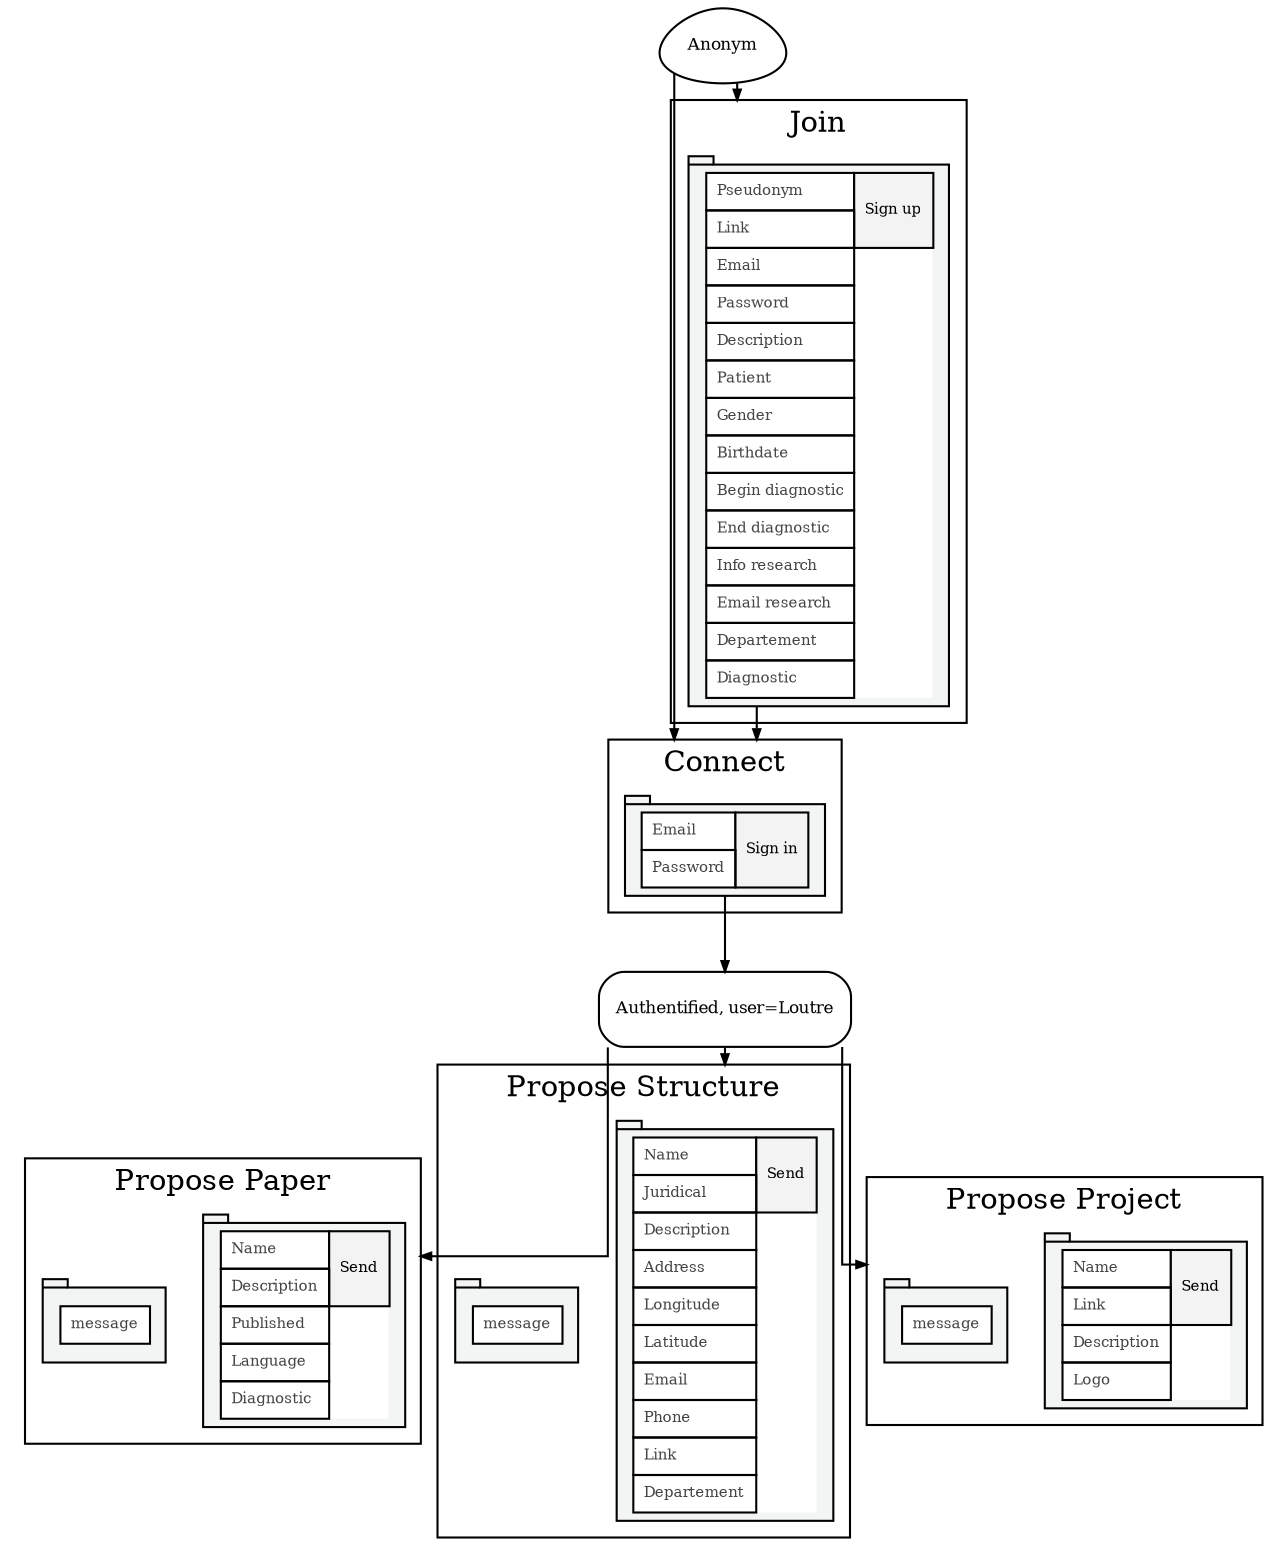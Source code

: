 graph siteRefUser {
  //! `dot -Tpng > roots.png roots.dot`

  graph [splines=ortho, compound=true, rankdir=TB];

  node [fontsize=8];
  edge [arrowsize=0.5];


  # Actor

  nodeUser [label = "Anonym", shape=egg];

  # View

  subgraph clusterTitleConnect {
    label="Connect";
    nodeFormUserConnect [label=<
      <TABLE BORDER="0" CELLBORDER="1" CELLSPACING="0" CELLPADDING="4" BGCOLOR="white">
        <TR>
  	      <TD ALIGN="LEFT"><FONT COLOR="#454545">Email</FONT></TD>
          <TD BGCOLOR="#F3F3F4" ROWSPAN="2">Sign in</TD>
        </TR>
        <TR>
  	      <TD ALIGN="LEFT"><FONT COLOR="#454545">Password</FONT></TD>
        </TR>
    </TABLE>>, shape="tab", style="filled", fillcolor="#F3F4F4", fontsize="7"];
  }

  subgraph clusterTitleJoin {
    label="Join";
    nodeFormUserJoin [label=<
      <TABLE BORDER="0" CELLBORDER="1" CELLSPACING="0" CELLPADDING="4" BGCOLOR="white">
        <TR>
  	      <TD ALIGN="LEFT"><FONT COLOR="#454545">Pseudonym</FONT></TD>
          <TD BGCOLOR="#F3F3F4" ROWSPAN="2">Sign up</TD>
        </TR>
        <TR>
  	      <TD ALIGN="LEFT"><FONT COLOR="#454545">Link</FONT></TD>
        </TR>
        <TR>
  	      <TD ALIGN="LEFT"><FONT COLOR="#454545">Email</FONT></TD>
        </TR>
        <TR>
  	      <TD ALIGN="LEFT"><FONT COLOR="#454545">Password</FONT></TD>
        </TR>
        <TR>
  	      <TD ALIGN="LEFT"><FONT COLOR="#454545">Description</FONT></TD>
        </TR>
        <TR>
  	      <TD ALIGN="LEFT"><FONT COLOR="#454545">Patient</FONT></TD>
        </TR>
        <TR>
  	      <TD ALIGN="LEFT"><FONT COLOR="#454545">Gender</FONT></TD>
        </TR>
        <TR>
  	      <TD ALIGN="LEFT"><FONT COLOR="#454545">Birthdate</FONT></TD>
        </TR>
        <TR>
  	      <TD ALIGN="LEFT"><FONT COLOR="#454545">Begin diagnostic</FONT></TD>
        </TR>
        <TR>
  	      <TD ALIGN="LEFT"><FONT COLOR="#454545">End diagnostic</FONT></TD>
        </TR>
        <TR>
  	      <TD ALIGN="LEFT"><FONT COLOR="#454545">Info research</FONT></TD>
        </TR>
        <TR>
  	      <TD ALIGN="LEFT"><FONT COLOR="#454545">Email research</FONT></TD>
        </TR>
        <TR>
  	      <TD ALIGN="LEFT"><FONT COLOR="#454545">Departement</FONT></TD>
        </TR>
        <TR>
  	      <TD ALIGN="LEFT"><FONT COLOR="#454545">Diagnostic</FONT></TD>
        </TR>
    </TABLE>>, shape="tab", style="filled", fillcolor="#F3F4F4", fontsize="7"];
  }

  subgraph clusterTitlePaperPropose {
    label="Propose Paper";
	rankdir=LR;
    nodeFormPaperPropose [label=<
      <TABLE BORDER="0" CELLBORDER="1" CELLSPACING="0" CELLPADDING="4" BGCOLOR="white">
        <TR>
  	      <TD ALIGN="LEFT"><FONT COLOR="#454545">Name</FONT></TD>
          <TD BGCOLOR="#F3F3F4" ROWSPAN="2">Send</TD>
        </TR>
        <TR>
  	      <TD ALIGN="LEFT"><FONT COLOR="#454545">Description</FONT></TD>
        </TR>
        <TR>
  	      <TD ALIGN="LEFT"><FONT COLOR="#454545">Published</FONT></TD>
        </TR>
        <TR>
  	      <TD ALIGN="LEFT"><FONT COLOR="#454545">Language</FONT></TD>
        </TR>
        <TR>
  	      <TD ALIGN="LEFT"><FONT COLOR="#454545">Diagnostic</FONT></TD>
        </TR>
      </TABLE>>, shape="tab", style="filled", fillcolor="#F3F4F4", fontsize="7"];
    nodeFormPaperPropositionSend [label=<
      <TABLE BORDER="0" CELLBORDER="1" CELLSPACING="0" CELLPADDING="4" BGCOLOR="white">
        <TR>
  	      <TD ALIGN="LEFT"><FONT COLOR="#454545">message</FONT></TD>
        </TR>
      </TABLE>>, shape="tab", style="filled", fillcolor="#F3F4F4", fontsize="7"];
  }

  subgraph clusterTitleStructurePropose {
    label="Propose Structure";
    nodeFormStructurePropose [label=<
      <TABLE BORDER="0" CELLBORDER="1" CELLSPACING="0" CELLPADDING="4" BGCOLOR="white">
        <TR>
  	      <TD ALIGN="LEFT"><FONT COLOR="#454545">Name</FONT></TD>
          <TD BGCOLOR="#F3F3F4" ROWSPAN="2">Send</TD>
        </TR>
        <TR>
  	      <TD ALIGN="LEFT"><FONT COLOR="#454545">Juridical</FONT></TD>
        </TR>
        <TR>
  	      <TD ALIGN="LEFT"><FONT COLOR="#454545">Description</FONT></TD>
        </TR>
        <TR>
  	      <TD ALIGN="LEFT"><FONT COLOR="#454545">Address</FONT></TD>
        </TR>
        <TR>
  	      <TD ALIGN="LEFT"><FONT COLOR="#454545">Longitude</FONT></TD>
        </TR>
        <TR>
  	      <TD ALIGN="LEFT"><FONT COLOR="#454545">Latitude</FONT></TD>
        </TR>
        <TR>
  	      <TD ALIGN="LEFT"><FONT COLOR="#454545">Email</FONT></TD>
        </TR>
        <TR>
  	      <TD ALIGN="LEFT"><FONT COLOR="#454545">Phone</FONT></TD>
        </TR>
        <TR>
  	      <TD ALIGN="LEFT"><FONT COLOR="#454545">Link</FONT></TD>
        </TR>
        <TR>
  	      <TD ALIGN="LEFT"><FONT COLOR="#454545">Departement</FONT></TD>
        </TR>
      </TABLE>>, shape="tab", style="filled", fillcolor="#F3F4F4", fontsize="7"];
    nodeFormStructurePropositionSend [label=<
      <TABLE BORDER="0" CELLBORDER="1" CELLSPACING="0" CELLPADDING="4" BGCOLOR="white">
        <TR>
  	      <TD ALIGN="LEFT"><FONT COLOR="#454545">message</FONT></TD>
        </TR>
      </TABLE>>, shape="tab", style="filled", fillcolor="#F3F4F4", fontsize="7"];
  }

  subgraph clusterTitleProjectPropose {
    label="Propose Project";
    nodeFormProjectPropose [label=<
      <TABLE BORDER="0" CELLBORDER="1" CELLSPACING="0" CELLPADDING="4" BGCOLOR="white">
        <TR>
  	      <TD ALIGN="LEFT"><FONT COLOR="#454545">Name</FONT></TD>
          <TD BGCOLOR="#F3F3F4" ROWSPAN="2">Send</TD>
        </TR>
        <TR>
  	      <TD ALIGN="LEFT"><FONT COLOR="#454545">Link</FONT></TD>
        </TR>
        <TR>
  	      <TD ALIGN="LEFT"><FONT COLOR="#454545">Description</FONT></TD>
        </TR>
        <TR>
  	      <TD ALIGN="LEFT"><FONT COLOR="#454545">Logo</FONT></TD>
        </TR>
      </TABLE>>, shape="tab", style="filled", fillcolor="#F3F4F4", fontsize="7"];
    nodeFormProjectPropositionSend [label=<
      <TABLE BORDER="0" CELLBORDER="1" CELLSPACING="0" CELLPADDING="4" BGCOLOR="white">
        <TR>
  	      <TD ALIGN="LEFT"><FONT COLOR="#454545">message</FONT></TD>
        </TR>
      </TABLE>>, shape="tab", style="filled", fillcolor="#F3F4F4", fontsize="7"];
  }

  # Controleur

  nodeControleurConnect [label = "{Authentified, user=Loutre}", shape = Mrecord];


  # Redirection

  nodeUser -- nodeFormUserConnect [lhead=clusterTitleConnect, dir=forward];
  nodeUser -- nodeFormUserJoin [lhead=clusterTitleJoin, dir=forward];
  nodeFormUserJoin -- nodeFormUserConnect [lhead=clusterTitleConnect, dir=forward];
  nodeFormUserConnect -- nodeControleurConnect [labeldistance = 3, dir=forward];
  nodeControleurConnect -- nodeFormPaperPropose [lhead=clusterTitlePaperPropose, dir=forward];
  nodeControleurConnect -- nodeFormProjectPropose [lhead=clusterTitleProjectPropose, dir=forward];
  nodeControleurConnect -- nodeFormStructurePropose [lhead=clusterTitleStructurePropose, dir=forward];
}
